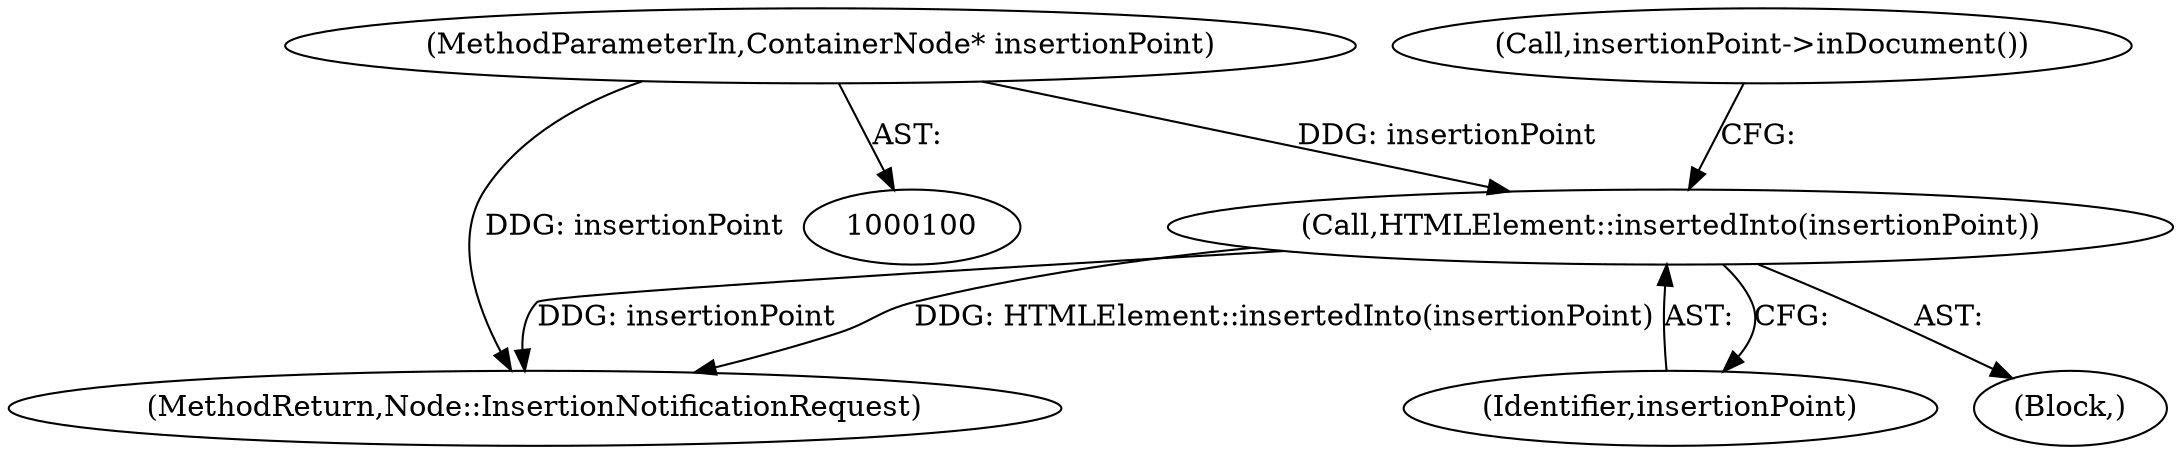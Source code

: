 digraph "0_Chrome_d22bd7ecd1cc576a1a586ee59d5e08d7eee6cdf3@pointer" {
"1000101" [label="(MethodParameterIn,ContainerNode* insertionPoint)"];
"1000103" [label="(Call,HTMLElement::insertedInto(insertionPoint))"];
"1000101" [label="(MethodParameterIn,ContainerNode* insertionPoint)"];
"1000104" [label="(Identifier,insertionPoint)"];
"1000106" [label="(Call,insertionPoint->inDocument())"];
"1000148" [label="(MethodReturn,Node::InsertionNotificationRequest)"];
"1000103" [label="(Call,HTMLElement::insertedInto(insertionPoint))"];
"1000102" [label="(Block,)"];
"1000101" -> "1000100"  [label="AST: "];
"1000101" -> "1000148"  [label="DDG: insertionPoint"];
"1000101" -> "1000103"  [label="DDG: insertionPoint"];
"1000103" -> "1000102"  [label="AST: "];
"1000103" -> "1000104"  [label="CFG: "];
"1000104" -> "1000103"  [label="AST: "];
"1000106" -> "1000103"  [label="CFG: "];
"1000103" -> "1000148"  [label="DDG: insertionPoint"];
"1000103" -> "1000148"  [label="DDG: HTMLElement::insertedInto(insertionPoint)"];
}
